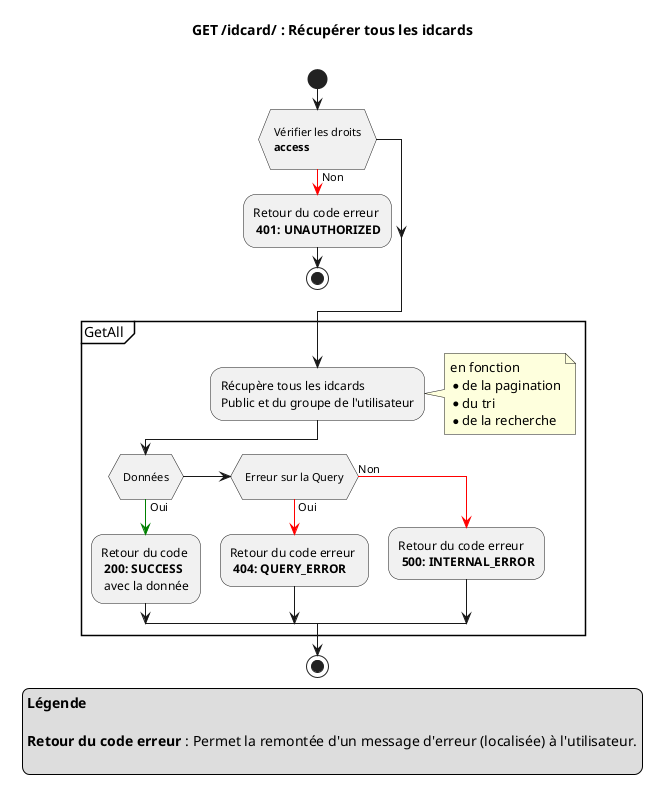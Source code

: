 @startuml

title
GET **/idcard/** : Récupérer tous les idcards

end title

start
if ( \n Vérifier les droits \n **access** \n)
-[#red]-> Non ;
-Retour du code erreur \n **401: UNAUTHORIZED**
stop
endif


partition "GetAll " {
    -Récupère tous les idcards \nPublic et du groupe de l'utilisateur
    note right
    en fonction
    * de la pagination
    * du tri
    * de la recherche
    endnote

    if ( \n Données \n )
        -[#green]-> Oui ;
        -Retour du code \n **200: SUCCESS** \n avec la donnée
    elseif ( \n Erreur sur la Query \n )
        -[#red]-> Oui ;
        -Retour du code erreur \n **404: QUERY_ERROR**
    else
        -[#red]-> Non ;
        -Retour du code erreur \n **500: INTERNAL_ERROR**
    endif
}
stop



legend 
**Légende**

**Retour du code erreur** : Permet la remontée d'un message d'erreur (localisée) à l'utilisateur.

endlegend

@enduml
